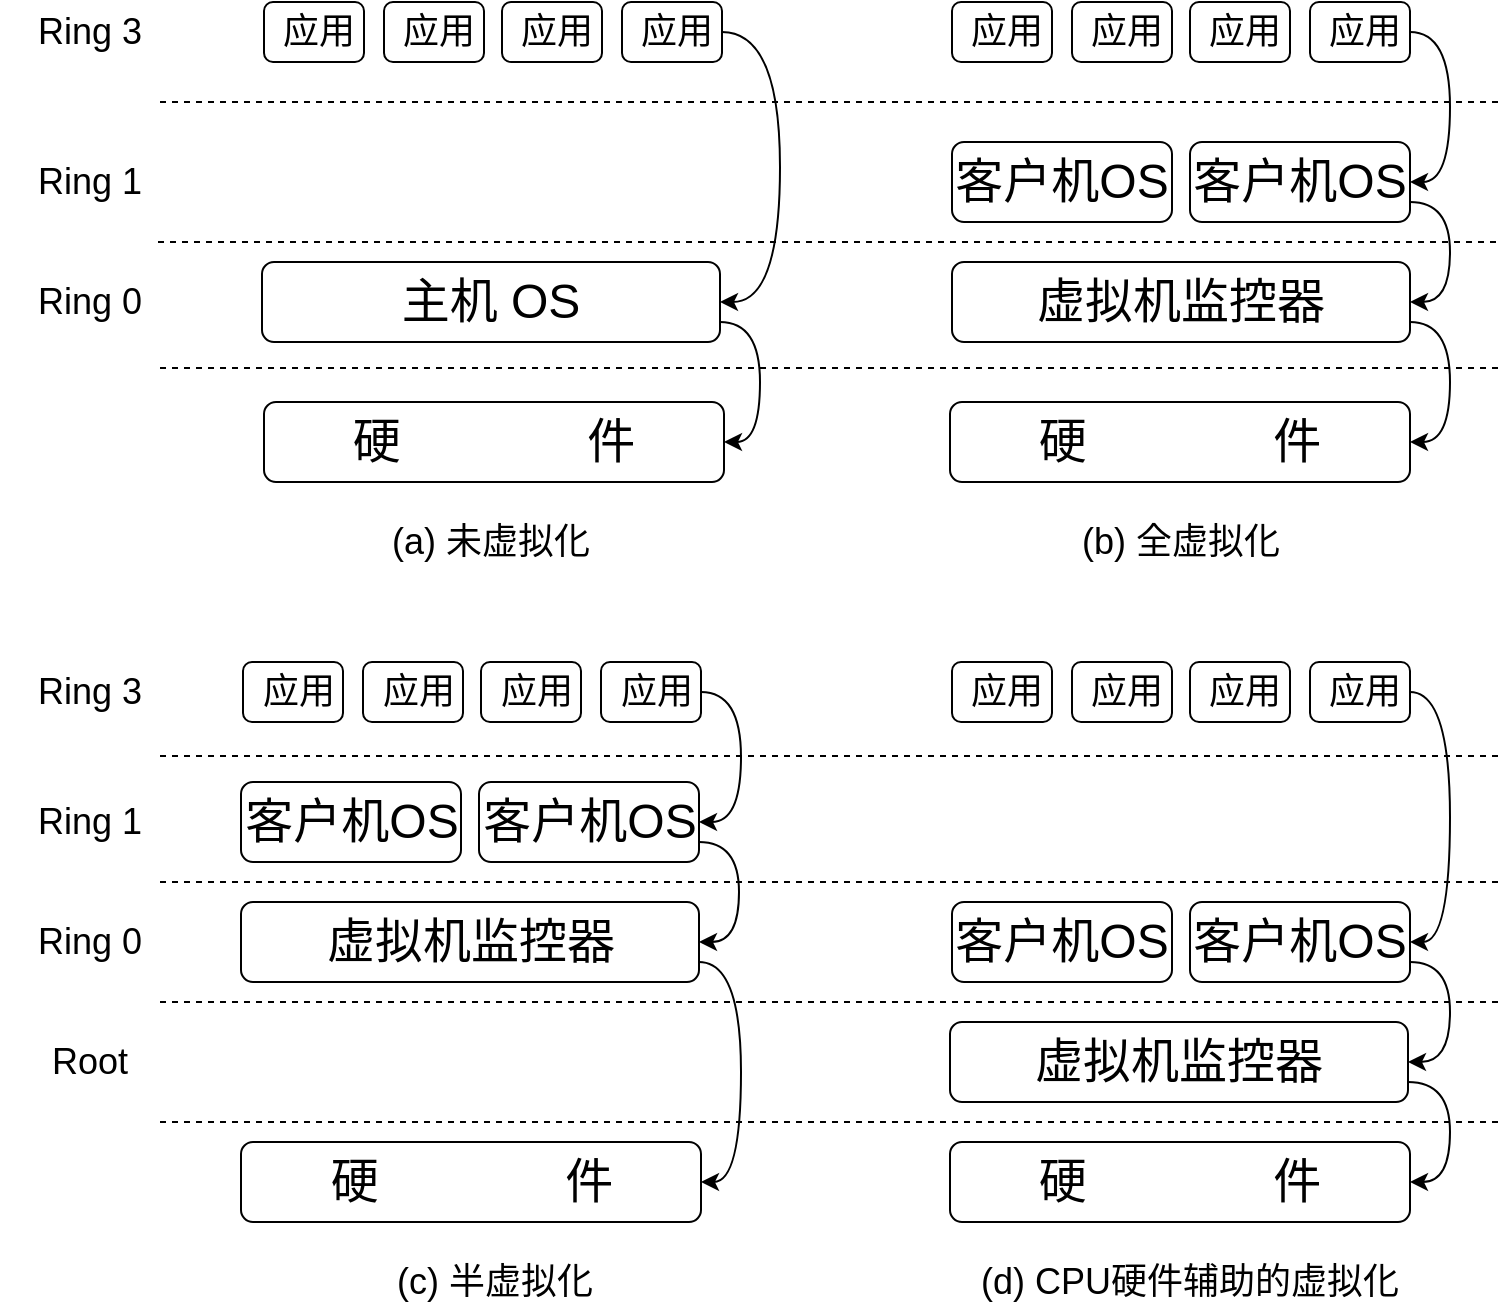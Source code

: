 <mxfile version="14.1.4" type="github"><diagram id="tAOCmGGPPWVltuyPj8Jq" name="Page-1"><mxGraphModel dx="2500" dy="842" grid="1" gridSize="10" guides="1" tooltips="1" connect="1" arrows="1" fold="1" page="1" pageScale="1" pageWidth="827" pageHeight="1169" math="0" shadow="0"><root><mxCell id="0"/><mxCell id="1" parent="0"/><mxCell id="OLIE7HAXSPjZYiVNF7sj-7" value="&lt;font style=&quot;font-size: 18px&quot;&gt;&amp;nbsp;&lt;font&gt;应用&lt;/font&gt;&lt;/font&gt;" style="rounded=1;whiteSpace=wrap;html=1;" vertex="1" parent="1"><mxGeometry x="211" y="280" width="50" height="30" as="geometry"/></mxCell><mxCell id="OLIE7HAXSPjZYiVNF7sj-56" style="edgeStyle=orthogonalEdgeStyle;curved=1;rounded=0;orthogonalLoop=1;jettySize=auto;html=1;exitX=1;exitY=0.5;exitDx=0;exitDy=0;entryX=1;entryY=0.5;entryDx=0;entryDy=0;" edge="1" parent="1" source="OLIE7HAXSPjZYiVNF7sj-8" target="OLIE7HAXSPjZYiVNF7sj-9"><mxGeometry relative="1" as="geometry"><Array as="points"><mxPoint x="350" y="295"/><mxPoint x="350" y="430"/></Array></mxGeometry></mxCell><mxCell id="OLIE7HAXSPjZYiVNF7sj-8" value="&lt;font style=&quot;font-size: 18px&quot;&gt;&amp;nbsp;&lt;font&gt;应用&lt;/font&gt;&lt;/font&gt;" style="rounded=1;whiteSpace=wrap;html=1;" vertex="1" parent="1"><mxGeometry x="271" y="280" width="50" height="30" as="geometry"/></mxCell><mxCell id="OLIE7HAXSPjZYiVNF7sj-60" style="edgeStyle=orthogonalEdgeStyle;curved=1;rounded=0;orthogonalLoop=1;jettySize=auto;html=1;exitX=1;exitY=0.75;exitDx=0;exitDy=0;entryX=1;entryY=0.5;entryDx=0;entryDy=0;" edge="1" parent="1" source="OLIE7HAXSPjZYiVNF7sj-9" target="OLIE7HAXSPjZYiVNF7sj-54"><mxGeometry relative="1" as="geometry"><Array as="points"><mxPoint x="340" y="440"/><mxPoint x="340" y="500"/></Array></mxGeometry></mxCell><mxCell id="OLIE7HAXSPjZYiVNF7sj-9" value="&lt;font style=&quot;font-size: 24px&quot;&gt;主机 OS&lt;/font&gt;" style="rounded=1;whiteSpace=wrap;html=1;" vertex="1" parent="1"><mxGeometry x="91" y="410" width="229" height="40" as="geometry"/></mxCell><mxCell id="OLIE7HAXSPjZYiVNF7sj-10" value="&lt;font style=&quot;font-size: 18px&quot;&gt;&amp;nbsp;&lt;font&gt;应用&lt;/font&gt;&lt;/font&gt;" style="rounded=1;whiteSpace=wrap;html=1;" vertex="1" parent="1"><mxGeometry x="92" y="280" width="50" height="30" as="geometry"/></mxCell><mxCell id="OLIE7HAXSPjZYiVNF7sj-11" value="&lt;font style=&quot;font-size: 18px&quot;&gt;&amp;nbsp;&lt;font&gt;应用&lt;/font&gt;&lt;/font&gt;" style="rounded=1;whiteSpace=wrap;html=1;" vertex="1" parent="1"><mxGeometry x="152" y="280" width="50" height="30" as="geometry"/></mxCell><mxCell id="OLIE7HAXSPjZYiVNF7sj-25" value="&lt;font style=&quot;font-size: 18px&quot;&gt;&amp;nbsp;&lt;font&gt;应用&lt;/font&gt;&lt;/font&gt;" style="rounded=1;whiteSpace=wrap;html=1;" vertex="1" parent="1"><mxGeometry x="555" y="280" width="50" height="30" as="geometry"/></mxCell><mxCell id="OLIE7HAXSPjZYiVNF7sj-61" style="edgeStyle=orthogonalEdgeStyle;curved=1;rounded=0;orthogonalLoop=1;jettySize=auto;html=1;exitX=1;exitY=0.5;exitDx=0;exitDy=0;entryX=1;entryY=0.5;entryDx=0;entryDy=0;" edge="1" parent="1" source="OLIE7HAXSPjZYiVNF7sj-26" target="OLIE7HAXSPjZYiVNF7sj-30"><mxGeometry relative="1" as="geometry"/></mxCell><mxCell id="OLIE7HAXSPjZYiVNF7sj-26" value="&lt;font style=&quot;font-size: 18px&quot;&gt;&amp;nbsp;&lt;font&gt;应用&lt;/font&gt;&lt;/font&gt;" style="rounded=1;whiteSpace=wrap;html=1;" vertex="1" parent="1"><mxGeometry x="615" y="280" width="50" height="30" as="geometry"/></mxCell><mxCell id="OLIE7HAXSPjZYiVNF7sj-62" style="edgeStyle=orthogonalEdgeStyle;curved=1;rounded=0;orthogonalLoop=1;jettySize=auto;html=1;exitX=1;exitY=0.75;exitDx=0;exitDy=0;entryX=1;entryY=0.5;entryDx=0;entryDy=0;" edge="1" parent="1" source="OLIE7HAXSPjZYiVNF7sj-27" target="OLIE7HAXSPjZYiVNF7sj-55"><mxGeometry relative="1" as="geometry"/></mxCell><mxCell id="OLIE7HAXSPjZYiVNF7sj-27" value="&lt;font style=&quot;font-size: 24px&quot;&gt;虚拟机监控器&lt;/font&gt;" style="rounded=1;whiteSpace=wrap;html=1;" vertex="1" parent="1"><mxGeometry x="436" y="410" width="229" height="40" as="geometry"/></mxCell><mxCell id="OLIE7HAXSPjZYiVNF7sj-28" value="&lt;font style=&quot;font-size: 18px&quot;&gt;&amp;nbsp;&lt;font&gt;应用&lt;/font&gt;&lt;/font&gt;" style="rounded=1;whiteSpace=wrap;html=1;" vertex="1" parent="1"><mxGeometry x="436" y="280" width="50" height="30" as="geometry"/></mxCell><mxCell id="OLIE7HAXSPjZYiVNF7sj-29" value="&lt;font style=&quot;font-size: 18px&quot;&gt;&amp;nbsp;&lt;font&gt;应用&lt;/font&gt;&lt;/font&gt;" style="rounded=1;whiteSpace=wrap;html=1;" vertex="1" parent="1"><mxGeometry x="496" y="280" width="50" height="30" as="geometry"/></mxCell><mxCell id="OLIE7HAXSPjZYiVNF7sj-59" style="edgeStyle=orthogonalEdgeStyle;curved=1;rounded=0;orthogonalLoop=1;jettySize=auto;html=1;exitX=1;exitY=0.75;exitDx=0;exitDy=0;entryX=1;entryY=0.5;entryDx=0;entryDy=0;" edge="1" parent="1" source="OLIE7HAXSPjZYiVNF7sj-30" target="OLIE7HAXSPjZYiVNF7sj-27"><mxGeometry relative="1" as="geometry"/></mxCell><mxCell id="OLIE7HAXSPjZYiVNF7sj-30" value="&lt;font style=&quot;font-size: 24px&quot;&gt;客户机OS&lt;/font&gt;" style="rounded=1;whiteSpace=wrap;html=1;" vertex="1" parent="1"><mxGeometry x="555" y="350" width="110" height="40" as="geometry"/></mxCell><mxCell id="OLIE7HAXSPjZYiVNF7sj-31" value="&lt;font style=&quot;font-size: 24px&quot;&gt;客户机OS&lt;/font&gt;" style="rounded=1;whiteSpace=wrap;html=1;" vertex="1" parent="1"><mxGeometry x="436" y="350" width="110" height="40" as="geometry"/></mxCell><mxCell id="OLIE7HAXSPjZYiVNF7sj-54" value="&lt;font style=&quot;font-size: 24px&quot;&gt;硬&amp;nbsp; &amp;nbsp; &amp;nbsp; &amp;nbsp; &amp;nbsp; &amp;nbsp; &amp;nbsp; 件&lt;/font&gt;" style="rounded=1;whiteSpace=wrap;html=1;" vertex="1" parent="1"><mxGeometry x="92" y="480" width="230" height="40" as="geometry"/></mxCell><mxCell id="OLIE7HAXSPjZYiVNF7sj-55" value="&lt;font style=&quot;font-size: 24px&quot;&gt;硬&amp;nbsp; &amp;nbsp; &amp;nbsp; &amp;nbsp; &amp;nbsp; &amp;nbsp; &amp;nbsp; 件&lt;/font&gt;" style="rounded=1;whiteSpace=wrap;html=1;" vertex="1" parent="1"><mxGeometry x="435" y="480" width="230" height="40" as="geometry"/></mxCell><mxCell id="OLIE7HAXSPjZYiVNF7sj-63" value="&lt;font style=&quot;font-size: 18px&quot;&gt;&amp;nbsp;&lt;font&gt;应用&lt;/font&gt;&lt;/font&gt;" style="rounded=1;whiteSpace=wrap;html=1;" vertex="1" parent="1"><mxGeometry x="200.5" y="610" width="50" height="30" as="geometry"/></mxCell><mxCell id="OLIE7HAXSPjZYiVNF7sj-64" style="edgeStyle=orthogonalEdgeStyle;curved=1;rounded=0;orthogonalLoop=1;jettySize=auto;html=1;exitX=1;exitY=0.5;exitDx=0;exitDy=0;entryX=1;entryY=0.5;entryDx=0;entryDy=0;" edge="1" parent="1" source="OLIE7HAXSPjZYiVNF7sj-65" target="OLIE7HAXSPjZYiVNF7sj-71"><mxGeometry relative="1" as="geometry"/></mxCell><mxCell id="OLIE7HAXSPjZYiVNF7sj-65" value="&lt;font style=&quot;font-size: 18px&quot;&gt;&amp;nbsp;&lt;font&gt;应用&lt;/font&gt;&lt;/font&gt;" style="rounded=1;whiteSpace=wrap;html=1;" vertex="1" parent="1"><mxGeometry x="260.5" y="610" width="50" height="30" as="geometry"/></mxCell><mxCell id="OLIE7HAXSPjZYiVNF7sj-66" style="edgeStyle=orthogonalEdgeStyle;curved=1;rounded=0;orthogonalLoop=1;jettySize=auto;html=1;exitX=1;exitY=0.75;exitDx=0;exitDy=0;entryX=1;entryY=0.5;entryDx=0;entryDy=0;" edge="1" parent="1" source="OLIE7HAXSPjZYiVNF7sj-67" target="OLIE7HAXSPjZYiVNF7sj-73"><mxGeometry relative="1" as="geometry"/></mxCell><mxCell id="OLIE7HAXSPjZYiVNF7sj-67" value="&lt;font style=&quot;font-size: 24px&quot;&gt;虚拟机监控器&lt;/font&gt;" style="rounded=1;whiteSpace=wrap;html=1;" vertex="1" parent="1"><mxGeometry x="80.5" y="730" width="229" height="40" as="geometry"/></mxCell><mxCell id="OLIE7HAXSPjZYiVNF7sj-68" value="&lt;font style=&quot;font-size: 18px&quot;&gt;&amp;nbsp;&lt;font&gt;应用&lt;/font&gt;&lt;/font&gt;" style="rounded=1;whiteSpace=wrap;html=1;" vertex="1" parent="1"><mxGeometry x="81.5" y="610" width="50" height="30" as="geometry"/></mxCell><mxCell id="OLIE7HAXSPjZYiVNF7sj-69" value="&lt;font style=&quot;font-size: 18px&quot;&gt;&amp;nbsp;&lt;font&gt;应用&lt;/font&gt;&lt;/font&gt;" style="rounded=1;whiteSpace=wrap;html=1;" vertex="1" parent="1"><mxGeometry x="141.5" y="610" width="50" height="30" as="geometry"/></mxCell><mxCell id="OLIE7HAXSPjZYiVNF7sj-70" style="edgeStyle=orthogonalEdgeStyle;curved=1;rounded=0;orthogonalLoop=1;jettySize=auto;html=1;exitX=1;exitY=0.75;exitDx=0;exitDy=0;entryX=1;entryY=0.5;entryDx=0;entryDy=0;" edge="1" parent="1" source="OLIE7HAXSPjZYiVNF7sj-71" target="OLIE7HAXSPjZYiVNF7sj-67"><mxGeometry relative="1" as="geometry"/></mxCell><mxCell id="OLIE7HAXSPjZYiVNF7sj-71" value="&lt;font style=&quot;font-size: 24px&quot;&gt;客户机OS&lt;/font&gt;" style="rounded=1;whiteSpace=wrap;html=1;" vertex="1" parent="1"><mxGeometry x="199.5" y="670" width="110" height="40" as="geometry"/></mxCell><mxCell id="OLIE7HAXSPjZYiVNF7sj-72" value="&lt;font style=&quot;font-size: 24px&quot;&gt;客户机OS&lt;/font&gt;" style="rounded=1;whiteSpace=wrap;html=1;" vertex="1" parent="1"><mxGeometry x="80.5" y="670" width="110" height="40" as="geometry"/></mxCell><mxCell id="OLIE7HAXSPjZYiVNF7sj-73" value="&lt;font style=&quot;font-size: 24px&quot;&gt;硬&amp;nbsp; &amp;nbsp; &amp;nbsp; &amp;nbsp; &amp;nbsp; &amp;nbsp; &amp;nbsp; 件&lt;/font&gt;" style="rounded=1;whiteSpace=wrap;html=1;" vertex="1" parent="1"><mxGeometry x="80.5" y="850" width="230" height="40" as="geometry"/></mxCell><mxCell id="OLIE7HAXSPjZYiVNF7sj-74" value="&lt;font style=&quot;font-size: 18px&quot;&gt;&amp;nbsp;&lt;font&gt;应用&lt;/font&gt;&lt;/font&gt;" style="rounded=1;whiteSpace=wrap;html=1;" vertex="1" parent="1"><mxGeometry x="555" y="610" width="50" height="30" as="geometry"/></mxCell><mxCell id="OLIE7HAXSPjZYiVNF7sj-75" style="edgeStyle=orthogonalEdgeStyle;curved=1;rounded=0;orthogonalLoop=1;jettySize=auto;html=1;exitX=1;exitY=0.5;exitDx=0;exitDy=0;entryX=1;entryY=0.5;entryDx=0;entryDy=0;" edge="1" parent="1" source="OLIE7HAXSPjZYiVNF7sj-76" target="OLIE7HAXSPjZYiVNF7sj-82"><mxGeometry relative="1" as="geometry"/></mxCell><mxCell id="OLIE7HAXSPjZYiVNF7sj-76" value="&lt;font style=&quot;font-size: 18px&quot;&gt;&amp;nbsp;&lt;font&gt;应用&lt;/font&gt;&lt;/font&gt;" style="rounded=1;whiteSpace=wrap;html=1;" vertex="1" parent="1"><mxGeometry x="615" y="610" width="50" height="30" as="geometry"/></mxCell><mxCell id="OLIE7HAXSPjZYiVNF7sj-77" style="edgeStyle=orthogonalEdgeStyle;curved=1;rounded=0;orthogonalLoop=1;jettySize=auto;html=1;exitX=1;exitY=0.75;exitDx=0;exitDy=0;entryX=1;entryY=0.5;entryDx=0;entryDy=0;" edge="1" parent="1" source="OLIE7HAXSPjZYiVNF7sj-78" target="OLIE7HAXSPjZYiVNF7sj-84"><mxGeometry relative="1" as="geometry"/></mxCell><mxCell id="OLIE7HAXSPjZYiVNF7sj-78" value="&lt;font style=&quot;font-size: 24px&quot;&gt;虚拟机监控器&lt;/font&gt;" style="rounded=1;whiteSpace=wrap;html=1;" vertex="1" parent="1"><mxGeometry x="435" y="790" width="229" height="40" as="geometry"/></mxCell><mxCell id="OLIE7HAXSPjZYiVNF7sj-79" value="&lt;font style=&quot;font-size: 18px&quot;&gt;&amp;nbsp;&lt;font&gt;应用&lt;/font&gt;&lt;/font&gt;" style="rounded=1;whiteSpace=wrap;html=1;" vertex="1" parent="1"><mxGeometry x="436" y="610" width="50" height="30" as="geometry"/></mxCell><mxCell id="OLIE7HAXSPjZYiVNF7sj-80" value="&lt;font style=&quot;font-size: 18px&quot;&gt;&amp;nbsp;&lt;font&gt;应用&lt;/font&gt;&lt;/font&gt;" style="rounded=1;whiteSpace=wrap;html=1;" vertex="1" parent="1"><mxGeometry x="496" y="610" width="50" height="30" as="geometry"/></mxCell><mxCell id="OLIE7HAXSPjZYiVNF7sj-81" style="edgeStyle=orthogonalEdgeStyle;curved=1;rounded=0;orthogonalLoop=1;jettySize=auto;html=1;exitX=1;exitY=0.75;exitDx=0;exitDy=0;entryX=1;entryY=0.5;entryDx=0;entryDy=0;" edge="1" parent="1" source="OLIE7HAXSPjZYiVNF7sj-82" target="OLIE7HAXSPjZYiVNF7sj-78"><mxGeometry relative="1" as="geometry"/></mxCell><mxCell id="OLIE7HAXSPjZYiVNF7sj-82" value="&lt;font style=&quot;font-size: 24px&quot;&gt;客户机OS&lt;/font&gt;" style="rounded=1;whiteSpace=wrap;html=1;" vertex="1" parent="1"><mxGeometry x="555" y="730" width="110" height="40" as="geometry"/></mxCell><mxCell id="OLIE7HAXSPjZYiVNF7sj-83" value="&lt;font style=&quot;font-size: 24px&quot;&gt;客户机OS&lt;/font&gt;" style="rounded=1;whiteSpace=wrap;html=1;" vertex="1" parent="1"><mxGeometry x="436" y="730" width="110" height="40" as="geometry"/></mxCell><mxCell id="OLIE7HAXSPjZYiVNF7sj-84" value="&lt;font style=&quot;font-size: 24px&quot;&gt;硬&amp;nbsp; &amp;nbsp; &amp;nbsp; &amp;nbsp; &amp;nbsp; &amp;nbsp; &amp;nbsp; 件&lt;/font&gt;" style="rounded=1;whiteSpace=wrap;html=1;" vertex="1" parent="1"><mxGeometry x="435" y="850" width="230" height="40" as="geometry"/></mxCell><mxCell id="OLIE7HAXSPjZYiVNF7sj-86" value="&lt;font style=&quot;font-size: 18px&quot;&gt;(a) 未虚拟化&lt;/font&gt;" style="text;html=1;strokeColor=none;fillColor=none;align=center;verticalAlign=middle;whiteSpace=wrap;rounded=0;" vertex="1" parent="1"><mxGeometry x="136" y="540" width="139" height="20" as="geometry"/></mxCell><mxCell id="OLIE7HAXSPjZYiVNF7sj-87" value="&lt;font style=&quot;font-size: 18px&quot;&gt;(b) 全虚拟化&lt;/font&gt;" style="text;html=1;strokeColor=none;fillColor=none;align=center;verticalAlign=middle;whiteSpace=wrap;rounded=0;" vertex="1" parent="1"><mxGeometry x="481" y="540" width="139" height="20" as="geometry"/></mxCell><mxCell id="OLIE7HAXSPjZYiVNF7sj-88" value="&lt;font style=&quot;font-size: 18px&quot;&gt;(d) CPU硬件辅助的虚拟化&lt;/font&gt;" style="text;html=1;strokeColor=none;fillColor=none;align=center;verticalAlign=middle;whiteSpace=wrap;rounded=0;" vertex="1" parent="1"><mxGeometry x="445" y="910" width="220" height="20" as="geometry"/></mxCell><mxCell id="OLIE7HAXSPjZYiVNF7sj-89" value="&lt;font style=&quot;font-size: 18px&quot;&gt;(c) 半虚拟化&lt;/font&gt;" style="text;html=1;strokeColor=none;fillColor=none;align=center;verticalAlign=middle;whiteSpace=wrap;rounded=0;" vertex="1" parent="1"><mxGeometry x="137.5" y="910" width="139" height="20" as="geometry"/></mxCell><mxCell id="OLIE7HAXSPjZYiVNF7sj-90" value="&lt;font style=&quot;font-size: 18px&quot;&gt;Ring 0&lt;/font&gt;" style="text;html=1;strokeColor=none;fillColor=none;align=center;verticalAlign=middle;whiteSpace=wrap;rounded=0;" vertex="1" parent="1"><mxGeometry x="-40" y="420" width="90" height="20" as="geometry"/></mxCell><mxCell id="OLIE7HAXSPjZYiVNF7sj-91" value="&lt;font style=&quot;font-size: 18px&quot;&gt;Ring 3&lt;/font&gt;" style="text;html=1;strokeColor=none;fillColor=none;align=center;verticalAlign=middle;whiteSpace=wrap;rounded=0;" vertex="1" parent="1"><mxGeometry x="-40" y="285" width="90" height="20" as="geometry"/></mxCell><mxCell id="OLIE7HAXSPjZYiVNF7sj-92" value="&lt;font style=&quot;font-size: 18px&quot;&gt;Ring 0&lt;/font&gt;" style="text;html=1;strokeColor=none;fillColor=none;align=center;verticalAlign=middle;whiteSpace=wrap;rounded=0;" vertex="1" parent="1"><mxGeometry x="-40" y="740" width="90" height="20" as="geometry"/></mxCell><mxCell id="OLIE7HAXSPjZYiVNF7sj-93" value="&lt;font style=&quot;font-size: 18px&quot;&gt;Ring 3&lt;/font&gt;" style="text;html=1;strokeColor=none;fillColor=none;align=center;verticalAlign=middle;whiteSpace=wrap;rounded=0;" vertex="1" parent="1"><mxGeometry x="-40" y="615" width="90" height="20" as="geometry"/></mxCell><mxCell id="OLIE7HAXSPjZYiVNF7sj-94" value="&lt;font style=&quot;font-size: 18px&quot;&gt;Ring 1&lt;/font&gt;" style="text;html=1;strokeColor=none;fillColor=none;align=center;verticalAlign=middle;whiteSpace=wrap;rounded=0;" vertex="1" parent="1"><mxGeometry x="-40" y="680" width="90" height="20" as="geometry"/></mxCell><mxCell id="OLIE7HAXSPjZYiVNF7sj-95" value="&lt;font style=&quot;font-size: 18px&quot;&gt;Root&lt;/font&gt;" style="text;html=1;strokeColor=none;fillColor=none;align=center;verticalAlign=middle;whiteSpace=wrap;rounded=0;" vertex="1" parent="1"><mxGeometry x="-40" y="800" width="90" height="20" as="geometry"/></mxCell><mxCell id="OLIE7HAXSPjZYiVNF7sj-96" value="" style="endArrow=none;dashed=1;html=1;" edge="1" parent="1"><mxGeometry width="50" height="50" relative="1" as="geometry"><mxPoint x="40" y="463" as="sourcePoint"/><mxPoint x="710" y="463" as="targetPoint"/></mxGeometry></mxCell><mxCell id="OLIE7HAXSPjZYiVNF7sj-97" value="" style="endArrow=none;dashed=1;html=1;" edge="1" parent="1"><mxGeometry width="50" height="50" relative="1" as="geometry"><mxPoint x="39" y="400" as="sourcePoint"/><mxPoint x="709" y="400" as="targetPoint"/></mxGeometry></mxCell><mxCell id="OLIE7HAXSPjZYiVNF7sj-98" value="" style="endArrow=none;dashed=1;html=1;" edge="1" parent="1"><mxGeometry width="50" height="50" relative="1" as="geometry"><mxPoint x="40" y="330" as="sourcePoint"/><mxPoint x="710" y="330" as="targetPoint"/></mxGeometry></mxCell><mxCell id="OLIE7HAXSPjZYiVNF7sj-99" value="&lt;font style=&quot;font-size: 18px&quot;&gt;Ring 1&lt;/font&gt;" style="text;html=1;strokeColor=none;fillColor=none;align=center;verticalAlign=middle;whiteSpace=wrap;rounded=0;" vertex="1" parent="1"><mxGeometry x="-40" y="360" width="90" height="20" as="geometry"/></mxCell><mxCell id="OLIE7HAXSPjZYiVNF7sj-100" value="" style="endArrow=none;dashed=1;html=1;" edge="1" parent="1"><mxGeometry width="50" height="50" relative="1" as="geometry"><mxPoint x="40" y="840" as="sourcePoint"/><mxPoint x="710" y="840" as="targetPoint"/></mxGeometry></mxCell><mxCell id="OLIE7HAXSPjZYiVNF7sj-101" value="" style="endArrow=none;dashed=1;html=1;" edge="1" parent="1"><mxGeometry width="50" height="50" relative="1" as="geometry"><mxPoint x="40" y="780" as="sourcePoint"/><mxPoint x="710" y="780" as="targetPoint"/></mxGeometry></mxCell><mxCell id="OLIE7HAXSPjZYiVNF7sj-102" value="" style="endArrow=none;dashed=1;html=1;" edge="1" parent="1"><mxGeometry width="50" height="50" relative="1" as="geometry"><mxPoint x="40" y="720" as="sourcePoint"/><mxPoint x="710" y="720" as="targetPoint"/></mxGeometry></mxCell><mxCell id="OLIE7HAXSPjZYiVNF7sj-103" value="" style="endArrow=none;dashed=1;html=1;" edge="1" parent="1"><mxGeometry width="50" height="50" relative="1" as="geometry"><mxPoint x="40" y="657" as="sourcePoint"/><mxPoint x="710" y="657" as="targetPoint"/></mxGeometry></mxCell></root></mxGraphModel></diagram></mxfile>
